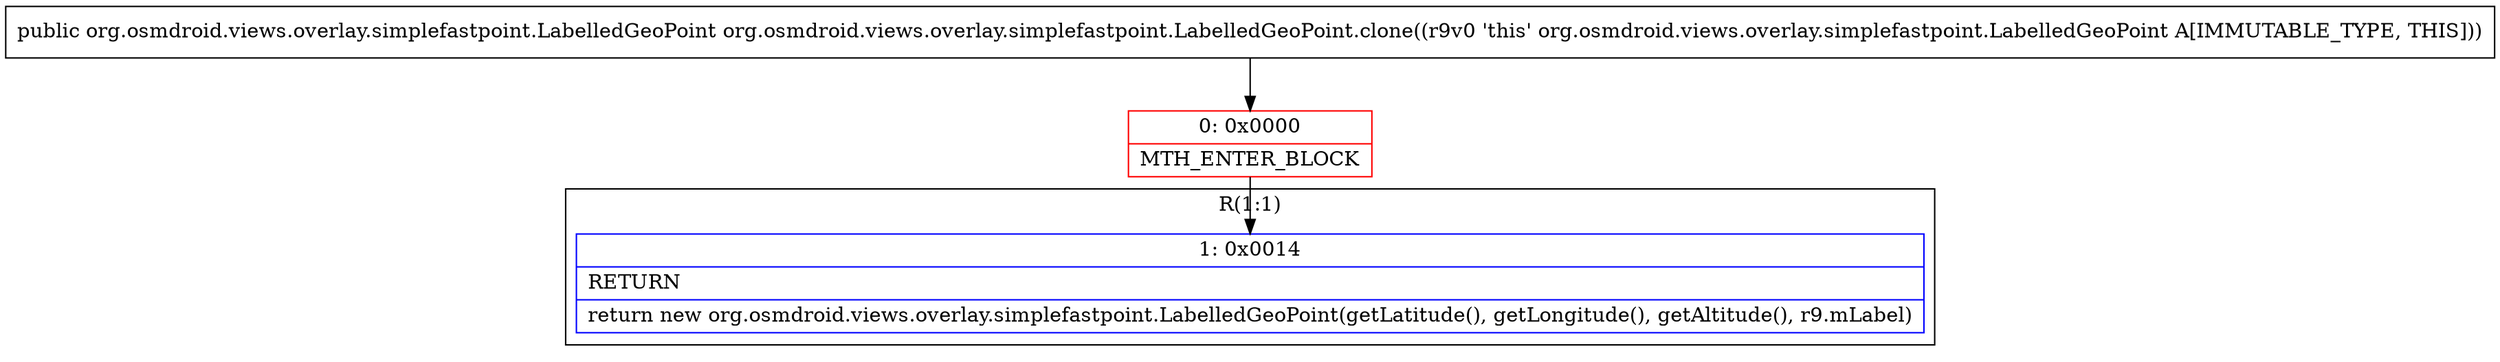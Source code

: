 digraph "CFG fororg.osmdroid.views.overlay.simplefastpoint.LabelledGeoPoint.clone()Lorg\/osmdroid\/views\/overlay\/simplefastpoint\/LabelledGeoPoint;" {
subgraph cluster_Region_593217080 {
label = "R(1:1)";
node [shape=record,color=blue];
Node_1 [shape=record,label="{1\:\ 0x0014|RETURN\l|return new org.osmdroid.views.overlay.simplefastpoint.LabelledGeoPoint(getLatitude(), getLongitude(), getAltitude(), r9.mLabel)\l}"];
}
Node_0 [shape=record,color=red,label="{0\:\ 0x0000|MTH_ENTER_BLOCK\l}"];
MethodNode[shape=record,label="{public org.osmdroid.views.overlay.simplefastpoint.LabelledGeoPoint org.osmdroid.views.overlay.simplefastpoint.LabelledGeoPoint.clone((r9v0 'this' org.osmdroid.views.overlay.simplefastpoint.LabelledGeoPoint A[IMMUTABLE_TYPE, THIS])) }"];
MethodNode -> Node_0;
Node_0 -> Node_1;
}

